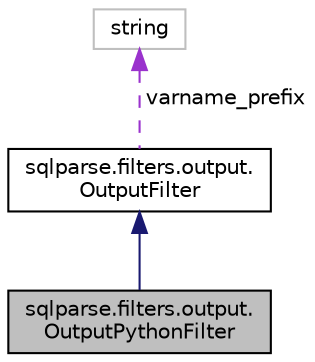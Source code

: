 digraph "sqlparse.filters.output.OutputPythonFilter"
{
 // LATEX_PDF_SIZE
  edge [fontname="Helvetica",fontsize="10",labelfontname="Helvetica",labelfontsize="10"];
  node [fontname="Helvetica",fontsize="10",shape=record];
  Node1 [label="sqlparse.filters.output.\lOutputPythonFilter",height=0.2,width=0.4,color="black", fillcolor="grey75", style="filled", fontcolor="black",tooltip=" "];
  Node2 -> Node1 [dir="back",color="midnightblue",fontsize="10",style="solid",fontname="Helvetica"];
  Node2 [label="sqlparse.filters.output.\lOutputFilter",height=0.2,width=0.4,color="black", fillcolor="white", style="filled",URL="$d3/d76/classsqlparse_1_1filters_1_1output_1_1_output_filter.html",tooltip=" "];
  Node3 -> Node2 [dir="back",color="darkorchid3",fontsize="10",style="dashed",label=" varname_prefix" ,fontname="Helvetica"];
  Node3 [label="string",height=0.2,width=0.4,color="grey75", fillcolor="white", style="filled",tooltip=" "];
}
